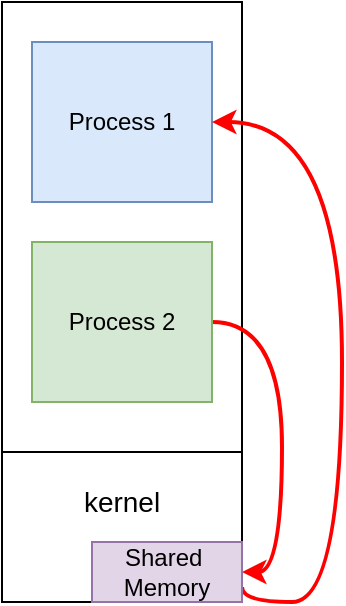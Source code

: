 <mxfile version="13.5.8" type="github">
  <diagram id="Rzkw92FRY_8dxufVZBib" name="Page-1">
    <mxGraphModel dx="2066" dy="1105" grid="1" gridSize="10" guides="1" tooltips="1" connect="1" arrows="1" fold="1" page="1" pageScale="1" pageWidth="827" pageHeight="1169" math="0" shadow="0">
      <root>
        <mxCell id="0" />
        <mxCell id="1" parent="0" />
        <mxCell id="A7cCLCQ-PDm3brCIbgIA-1" value="" style="rounded=0;whiteSpace=wrap;html=1;" vertex="1" parent="1">
          <mxGeometry x="470" y="240" width="120" height="300" as="geometry" />
        </mxCell>
        <mxCell id="A7cCLCQ-PDm3brCIbgIA-2" value="Process 1" style="rounded=0;whiteSpace=wrap;html=1;fillColor=#dae8fc;strokeColor=#6c8ebf;" vertex="1" parent="1">
          <mxGeometry x="485" y="260" width="90" height="80" as="geometry" />
        </mxCell>
        <mxCell id="A7cCLCQ-PDm3brCIbgIA-3" style="edgeStyle=orthogonalEdgeStyle;rounded=0;orthogonalLoop=1;jettySize=auto;html=1;entryX=1;entryY=0.5;entryDx=0;entryDy=0;curved=1;exitX=1;exitY=0.5;exitDx=0;exitDy=0;strokeWidth=2;strokeColor=#FF0000;" edge="1" parent="1" source="A7cCLCQ-PDm3brCIbgIA-4" target="A7cCLCQ-PDm3brCIbgIA-6">
          <mxGeometry relative="1" as="geometry" />
        </mxCell>
        <mxCell id="A7cCLCQ-PDm3brCIbgIA-4" value="Process 2" style="rounded=0;whiteSpace=wrap;html=1;fillColor=#d5e8d4;strokeColor=#82b366;" vertex="1" parent="1">
          <mxGeometry x="485" y="360" width="90" height="80" as="geometry" />
        </mxCell>
        <mxCell id="A7cCLCQ-PDm3brCIbgIA-5" style="edgeStyle=orthogonalEdgeStyle;curved=1;rounded=0;orthogonalLoop=1;jettySize=auto;html=1;entryX=1;entryY=0.5;entryDx=0;entryDy=0;strokeColor=#FF0000;strokeWidth=2;exitX=1;exitY=0.75;exitDx=0;exitDy=0;" edge="1" parent="1" target="A7cCLCQ-PDm3brCIbgIA-2" source="A7cCLCQ-PDm3brCIbgIA-6">
          <mxGeometry relative="1" as="geometry">
            <mxPoint x="580" y="380" as="sourcePoint" />
            <Array as="points">
              <mxPoint x="590" y="540" />
              <mxPoint x="640" y="540" />
              <mxPoint x="640" y="300" />
            </Array>
          </mxGeometry>
        </mxCell>
        <mxCell id="A7cCLCQ-PDm3brCIbgIA-6" value="Shared&amp;nbsp;&lt;br&gt;Memory" style="rounded=0;whiteSpace=wrap;html=1;fillColor=#e1d5e7;strokeColor=#9673a6;" vertex="1" parent="1">
          <mxGeometry x="515" y="510" width="75" height="30" as="geometry" />
        </mxCell>
        <mxCell id="A7cCLCQ-PDm3brCIbgIA-7" value="" style="endArrow=none;html=1;entryX=1;entryY=0.75;entryDx=0;entryDy=0;exitX=0;exitY=0.75;exitDx=0;exitDy=0;" edge="1" parent="1" source="A7cCLCQ-PDm3brCIbgIA-1" target="A7cCLCQ-PDm3brCIbgIA-1">
          <mxGeometry width="50" height="50" relative="1" as="geometry">
            <mxPoint x="310" y="480" as="sourcePoint" />
            <mxPoint x="360" y="430" as="targetPoint" />
          </mxGeometry>
        </mxCell>
        <mxCell id="A7cCLCQ-PDm3brCIbgIA-9" value="&lt;font style=&quot;font-size: 14px&quot;&gt;kernel&lt;/font&gt;" style="text;html=1;strokeColor=none;fillColor=none;align=center;verticalAlign=middle;whiteSpace=wrap;rounded=0;" vertex="1" parent="1">
          <mxGeometry x="510" y="480" width="40" height="20" as="geometry" />
        </mxCell>
      </root>
    </mxGraphModel>
  </diagram>
</mxfile>
